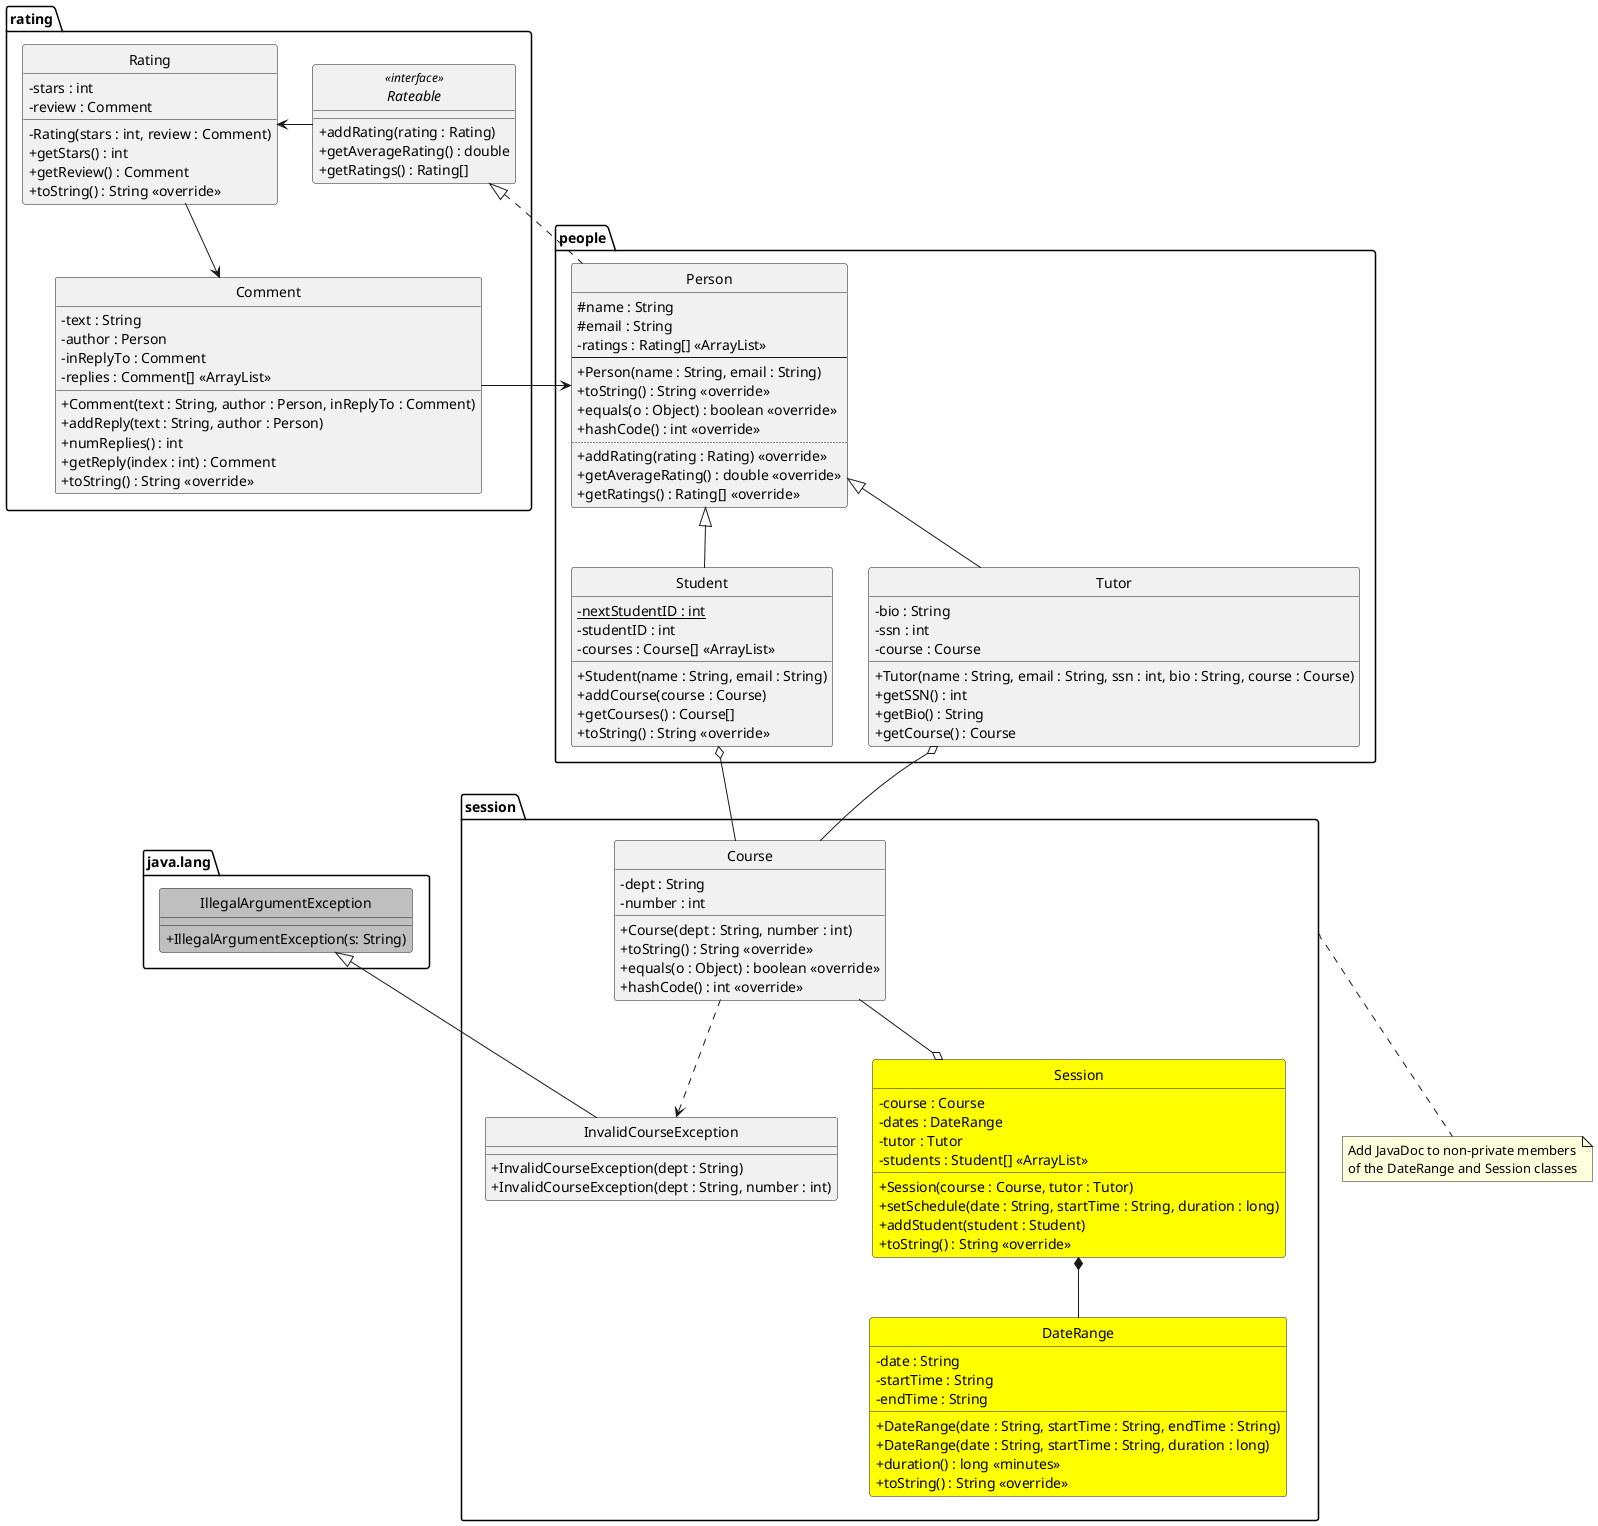 @startuml
set separator none
skinparam classAttributeIconSize 0
hide circle

package rating {
class Comment {
 - text : String
 - author : Person
 - inReplyTo : Comment
 - replies : Comment[] <<ArrayList>>
 + Comment(text : String, author : Person, inReplyTo : Comment)
 + addReply(text : String, author : Person)
 + numReplies() : int
 + getReply(index : int) : Comment
 + toString() : String <<override>>
}

interface Rateable <<interface>> {
 + addRating(rating : Rating)
 + getAverageRating() : double
 + getRatings() : Rating[]
}

class Rating {
 - stars : int
 - review : Comment
 - Rating(stars : int, review : Comment)
 + getStars() : int
 + getReview() : Comment
 + toString() : String <<override>>
}
}

package people {
class Person {
 # name : String
 # email : String
 - ratings : Rating[] <<ArrayList>>
--
 + Person(name : String, email : String)
 + toString() : String <<override>>
 + equals(o : Object) : boolean <<override>>
 + hashCode() : int <<override>>
..
 + addRating(rating : Rating) <<override>>
 + getAverageRating() : double <<override>>
 + getRatings() : Rating[] <<override>>
}
class Student {
 - {static} nextStudentID : int
 - studentID : int
 - courses : Course[] <<ArrayList>>
' - balanceOwed : int
 + Student(name : String, email : String)
 + addCourse(course : Course)
 + getCourses() : Course[]
 + toString() : String <<override>>
}
class Tutor {
 - bio : String
 - ssn : int
 - course : Course
 + Tutor(name : String, email : String, ssn : int, bio : String, course : Course)
 + getSSN() : int
 + getBio() : String
 + getCourse() : Course
' - expertise : Subject[]
'  - salary : int
'  - availability : DateRange[]
}
}

package session{
class Course {
 -dept : String
 -number : int
 + Course(dept : String, number : int)
 + toString() : String <<override>>
 + equals(o : Object) : boolean <<override>>
 + hashCode() : int <<override>>
}
class InvalidCourseException {
 + InvalidCourseException(dept : String)
 + InvalidCourseException(dept : String, number : int)
}

class DateRange #FFFF00 {
 - date : String
 - startTime : String
 - endTime : String
' - start : ZonedDateTime
' - end : ZonedDateTime
 + DateRange(date : String, startTime : String, endTime : String)
 + DateRange(date : String, startTime : String, duration : long)
 + duration() : long <<minutes>>
' + isWithin(date : ZonedDateTime) : boolean
 + toString() : String <<override>>
}

class Session #FFFF00 {
 - course : Course
 - dates : DateRange
 - tutor : Tutor
 - students : Student[] <<ArrayList>>
' - fee : int
' - tutorWasPaid : boolean
 + Session(course : Course, tutor : Tutor)
 + setSchedule(date : String, startTime : String, duration : long)
 + addStudent(student : Student)
 + toString() : String <<override>>
}
}
package java.lang {
class IllegalArgumentException #bfbfbf {
 + IllegalArgumentException(s: String)
}
}

Rating <- Rateable
Rating --> Comment
Comment -> Person

' Student <-- Session
' Tutor <-- Session 
Course --o Session
Session *-- DateRange

Rateable <|.. Person
Person <|-- Student
Person <|-- Tutor
Student o-- Course
Tutor o-- Course
Course ..> InvalidCourseException
IllegalArgumentException <|-- InvalidCourseException

Note bottom of session 
  Add JavaDoc to non-private members
  of the DateRange and Session classes
end Note

@enduml
